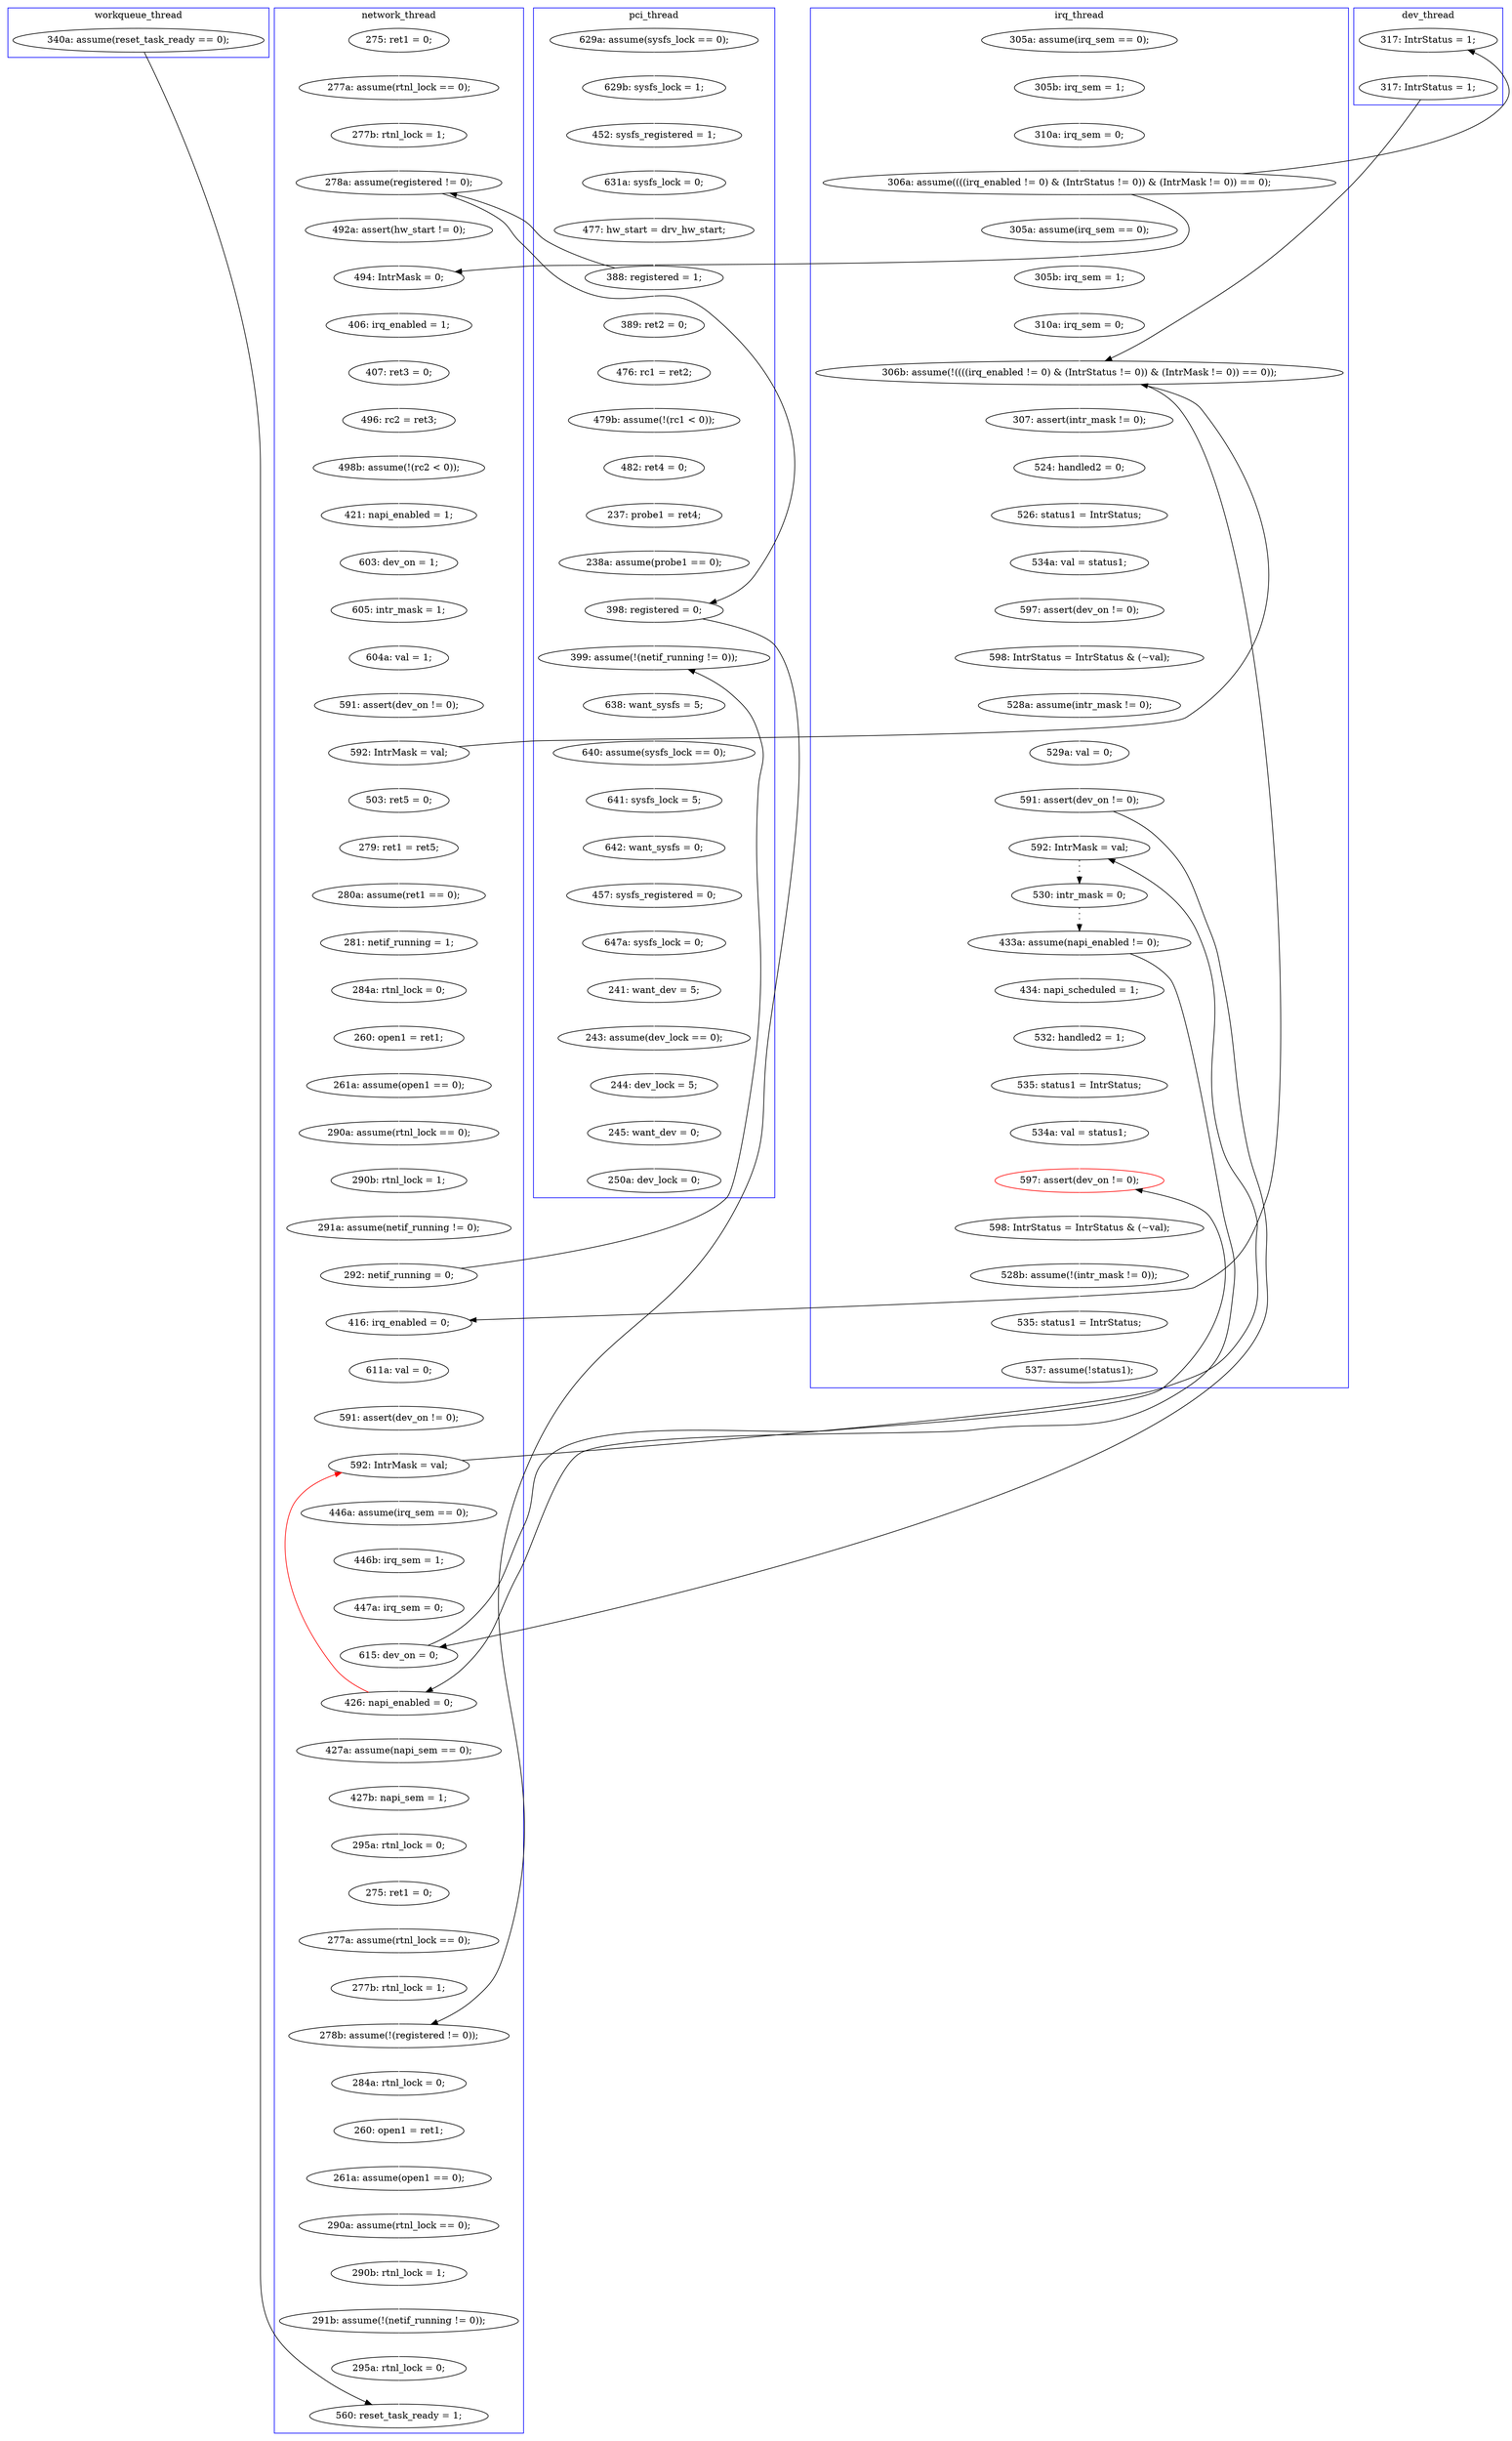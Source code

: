 digraph Counterexample {
	202 -> 224 [color = black, style = solid, constraint = false]
	35 -> 74 [color = black, style = solid, constraint = false]
	117 -> 119 [color = white, style = solid]
	68 -> 73 [color = white, style = solid]
	35 -> 102 [color = black, style = solid, constraint = false]
	159 -> 170 [color = white, style = solid]
	261 -> 262 [color = white, style = solid]
	133 -> 134 [color = white, style = solid]
	252 -> 254 [color = white, style = solid]
	205 -> 209 [color = white, style = solid]
	112 -> 113 [color = white, style = solid]
	155 -> 163 [color = white, style = solid]
	182 -> 211 [color = white, style = solid]
	94 -> 108 [color = white, style = solid]
	138 -> 173 [color = white, style = solid]
	113 -> 116 [color = white, style = solid]
	123 -> 133 [color = white, style = solid]
	209 -> 216 [color = white, style = solid]
	130 -> 136 [color = white, style = solid]
	80 -> 81 [color = white, style = solid]
	26 -> 29 [color = white, style = solid]
	108 -> 173 [color = black, style = solid, constraint = false]
	64 -> 142 [color = white, style = solid]
	216 -> 219 [color = white, style = solid]
	170 -> 171 [color = white, style = solid]
	255 -> 258 [color = white, style = solid]
	79 -> 80 [color = white, style = solid]
	41 -> 274 [color = black, style = solid, constraint = false]
	54 -> 63 [color = white, style = solid]
	118 -> 128 [color = white, style = solid]
	163 -> 168 [color = white, style = solid]
	213 -> 215 [color = white, style = solid]
	232 -> 248 [color = white, style = solid]
	128 -> 130 [color = white, style = solid]
	35 -> 91 [color = white, style = solid]
	171 -> 186 [color = white, style = solid]
	81 -> 84 [color = white, style = solid]
	74 -> 79 [color = white, style = solid]
	191 -> 192 [color = white, style = solid]
	136 -> 155 [color = white, style = solid]
	230 -> 283 [color = white, style = solid]
	92 -> 94 [color = white, style = solid]
	93 -> 96 [color = white, style = solid]
	262 -> 264 [color = white, style = solid]
	254 -> 255 [color = white, style = solid]
	46 -> 47 [color = white, style = solid]
	170 -> 252 [color = black, style = solid, constraint = false]
	249 -> 250 [color = white, style = solid]
	211 -> 212 [color = white, style = solid]
	212 -> 213 [color = white, style = solid]
	219 -> 222 [color = white, style = solid]
	50 -> 52 [color = white, style = solid]
	215 -> 224 [color = white, style = solid]
	197 -> 223 [color = white, style = solid]
	224 -> 225 [color = white, style = solid]
	134 -> 137 [color = white, style = solid]
	145 -> 146 [color = white, style = solid]
	269 -> 274 [color = white, style = solid]
	105 -> 106 [color = white, style = solid]
	156 -> 159 [color = white, style = solid]
	185 -> 187 [color = white, style = solid]
	107 -> 108 [color = black, style = solid, constraint = false]
	47 -> 50 [color = white, style = solid]
	66 -> 68 [color = white, style = solid]
	102 -> 107 [color = white, style = solid]
	97 -> 105 [color = white, style = solid]
	264 -> 269 [color = white, style = solid]
	186 -> 191 [color = white, style = solid]
	244 -> 245 [color = white, style = solid]
	25 -> 26 [color = white, style = solid]
	226 -> 232 [color = white, style = solid]
	185 -> 215 [color = black, style = solid, constraint = false]
	182 -> 187 [color = black, style = solid, constraint = false]
	138 -> 171 [color = black, style = solid, constraint = false]
	258 -> 261 [color = white, style = solid]
	63 -> 64 [color = white, style = solid]
	248 -> 249 [color = white, style = solid]
	192 -> 193 [color = white, style = solid]
	215 -> 219 [color = black, style = solid, constraint = false]
	108 -> 118 [color = white, style = solid]
	146 -> 156 [color = white, style = solid]
	120 -> 123 [color = white, style = solid]
	62 -> 65 [color = white, style = solid]
	106 -> 108 [color = black, style = solid, constraint = false]
	181 -> 182 [color = white, style = solid]
	91 -> 92 [color = white, style = solid]
	73 -> 74 [color = white, style = solid]
	202 -> 203 [color = white, style = solid]
	203 -> 205 [color = white, style = solid]
	65 -> 66 [color = white, style = solid]
	63 -> 68 [color = black, style = solid, constraint = false]
	178 -> 181 [color = white, style = solid]
	173 -> 178 [color = white, style = solid]
	52 -> 54 [color = white, style = solid]
	223 -> 239 [color = white, style = solid]
	96 -> 97 [color = white, style = solid]
	283 -> 289 [color = white, style = solid]
	142 -> 145 [color = white, style = solid]
	137 -> 138 [color = white, style = solid]
	224 -> 182 [color = red, style = solid, constraint = false]
	84 -> 87 [color = white, style = solid]
	239 -> 244 [color = white, style = solid]
	68 -> 170 [color = black, style = solid, constraint = false]
	106 -> 112 [color = white, style = solid]
	189 -> 202 [color = black, style = dotted]
	193 -> 197 [color = white, style = solid]
	250 -> 252 [color = white, style = solid]
	246 -> 253 [color = white, style = solid]
	222 -> 230 [color = white, style = solid]
	119 -> 120 [color = white, style = solid]
	168 -> 180 [color = white, style = solid]
	245 -> 246 [color = white, style = solid]
	29 -> 35 [color = white, style = solid]
	225 -> 226 [color = white, style = solid]
	187 -> 189 [color = black, style = dotted]
	180 -> 185 [color = white, style = solid]
	116 -> 117 [color = white, style = solid]
	87 -> 93 [color = white, style = solid]
	subgraph cluster5 {
		label = workqueue_thread
		color = blue
		41  [label = "340a: assume(reset_task_ready == 0);"]
	}
	subgraph cluster7 {
		label = dev_thread
		color = blue
		107  [label = "317: IntrStatus = 1;"]
		102  [label = "317: IntrStatus = 1;"]
	}
	subgraph cluster1 {
		label = pci_thread
		color = blue
		245  [label = "244: dev_lock = 5;"]
		156  [label = "237: probe1 = ret4;"]
		46  [label = "629a: assume(sysfs_lock == 0);"]
		191  [label = "640: assume(sysfs_lock == 0);"]
		64  [label = "389: ret2 = 0;"]
		170  [label = "398: registered = 0;"]
		239  [label = "241: want_dev = 5;"]
		253  [label = "250a: dev_lock = 0;"]
		146  [label = "482: ret4 = 0;"]
		197  [label = "457: sysfs_registered = 0;"]
		244  [label = "243: assume(dev_lock == 0);"]
		186  [label = "638: want_sysfs = 5;"]
		223  [label = "647a: sysfs_lock = 0;"]
		47  [label = "629b: sysfs_lock = 1;"]
		192  [label = "641: sysfs_lock = 5;"]
		193  [label = "642: want_sysfs = 0;"]
		52  [label = "631a: sysfs_lock = 0;"]
		171  [label = "399: assume(!(netif_running != 0));"]
		50  [label = "452: sysfs_registered = 1;"]
		54  [label = "477: hw_start = drv_hw_start;"]
		159  [label = "238a: assume(probe1 == 0);"]
		142  [label = "476: rc1 = ret2;"]
		145  [label = "479b: assume(!(rc1 < 0));"]
		63  [label = "388: registered = 1;"]
		246  [label = "245: want_dev = 0;"]
	}
	subgraph cluster3 {
		label = irq_thread
		color = blue
		209  [label = "535: status1 = IntrStatus;"]
		128  [label = "524: handled2 = 0;"]
		130  [label = "526: status1 = IntrStatus;"]
		26  [label = "305b: irq_sem = 1;"]
		189  [label = "530: intr_mask = 0;"]
		283  [label = "535: status1 = IntrStatus;"]
		136  [label = "534a: val = status1;"]
		219  [label = "597: assert(dev_on != 0);", color = red]
		185  [label = "591: assert(dev_on != 0);"]
		118  [label = "307: assert(intr_mask != 0);"]
		163  [label = "598: IntrStatus = IntrStatus & (~val);"]
		25  [label = "305a: assume(irq_sem == 0);"]
		205  [label = "532: handled2 = 1;"]
		203  [label = "434: napi_scheduled = 1;"]
		187  [label = "592: IntrMask = val;"]
		202  [label = "433a: assume(napi_enabled != 0);"]
		222  [label = "598: IntrStatus = IntrStatus & (~val);"]
		230  [label = "528b: assume(!(intr_mask != 0));"]
		180  [label = "529a: val = 0;"]
		91  [label = "305a: assume(irq_sem == 0);"]
		289  [label = "537: assume(!status1);"]
		35  [label = "306a: assume((((irq_enabled != 0) & (IntrStatus != 0)) & (IntrMask != 0)) == 0);"]
		94  [label = "310a: irq_sem = 0;"]
		155  [label = "597: assert(dev_on != 0);"]
		108  [label = "306b: assume(!((((irq_enabled != 0) & (IntrStatus != 0)) & (IntrMask != 0)) == 0));"]
		29  [label = "310a: irq_sem = 0;"]
		92  [label = "305b: irq_sem = 1;"]
		168  [label = "528a: assume(intr_mask != 0);"]
		216  [label = "534a: val = status1;"]
	}
	subgraph cluster2 {
		label = network_thread
		color = blue
		213  [label = "447a: irq_sem = 0;"]
		232  [label = "295a: rtnl_lock = 0;"]
		96  [label = "605: intr_mask = 1;"]
		137  [label = "291a: assume(netif_running != 0);"]
		225  [label = "427a: assume(napi_sem == 0);"]
		116  [label = "280a: assume(ret1 == 0);"]
		133  [label = "290a: assume(rtnl_lock == 0);"]
		264  [label = "291b: assume(!(netif_running != 0));"]
		74  [label = "494: IntrMask = 0;"]
		262  [label = "290b: rtnl_lock = 1;"]
		120  [label = "260: open1 = ret1;"]
		123  [label = "261a: assume(open1 == 0);"]
		212  [label = "446b: irq_sem = 1;"]
		215  [label = "615: dev_on = 0;"]
		84  [label = "498b: assume(!(rc2 < 0));"]
		62  [label = "275: ret1 = 0;"]
		254  [label = "284a: rtnl_lock = 0;"]
		269  [label = "295a: rtnl_lock = 0;"]
		274  [label = "560: reset_task_ready = 1;"]
		93  [label = "603: dev_on = 1;"]
		73  [label = "492a: assert(hw_start != 0);"]
		224  [label = "426: napi_enabled = 0;"]
		65  [label = "277a: assume(rtnl_lock == 0);"]
		66  [label = "277b: rtnl_lock = 1;"]
		112  [label = "503: ret5 = 0;"]
		250  [label = "277b: rtnl_lock = 1;"]
		79  [label = "406: irq_enabled = 1;"]
		173  [label = "416: irq_enabled = 0;"]
		252  [label = "278b: assume(!(registered != 0));"]
		80  [label = "407: ret3 = 0;"]
		258  [label = "261a: assume(open1 == 0);"]
		211  [label = "446a: assume(irq_sem == 0);"]
		181  [label = "591: assert(dev_on != 0);"]
		182  [label = "592: IntrMask = val;"]
		68  [label = "278a: assume(registered != 0);"]
		105  [label = "591: assert(dev_on != 0);"]
		138  [label = "292: netif_running = 0;"]
		119  [label = "284a: rtnl_lock = 0;"]
		255  [label = "260: open1 = ret1;"]
		81  [label = "496: rc2 = ret3;"]
		117  [label = "281: netif_running = 1;"]
		97  [label = "604a: val = 1;"]
		87  [label = "421: napi_enabled = 1;"]
		113  [label = "279: ret1 = ret5;"]
		178  [label = "611a: val = 0;"]
		134  [label = "290b: rtnl_lock = 1;"]
		261  [label = "290a: assume(rtnl_lock == 0);"]
		248  [label = "275: ret1 = 0;"]
		249  [label = "277a: assume(rtnl_lock == 0);"]
		106  [label = "592: IntrMask = val;"]
		226  [label = "427b: napi_sem = 1;"]
	}
}
